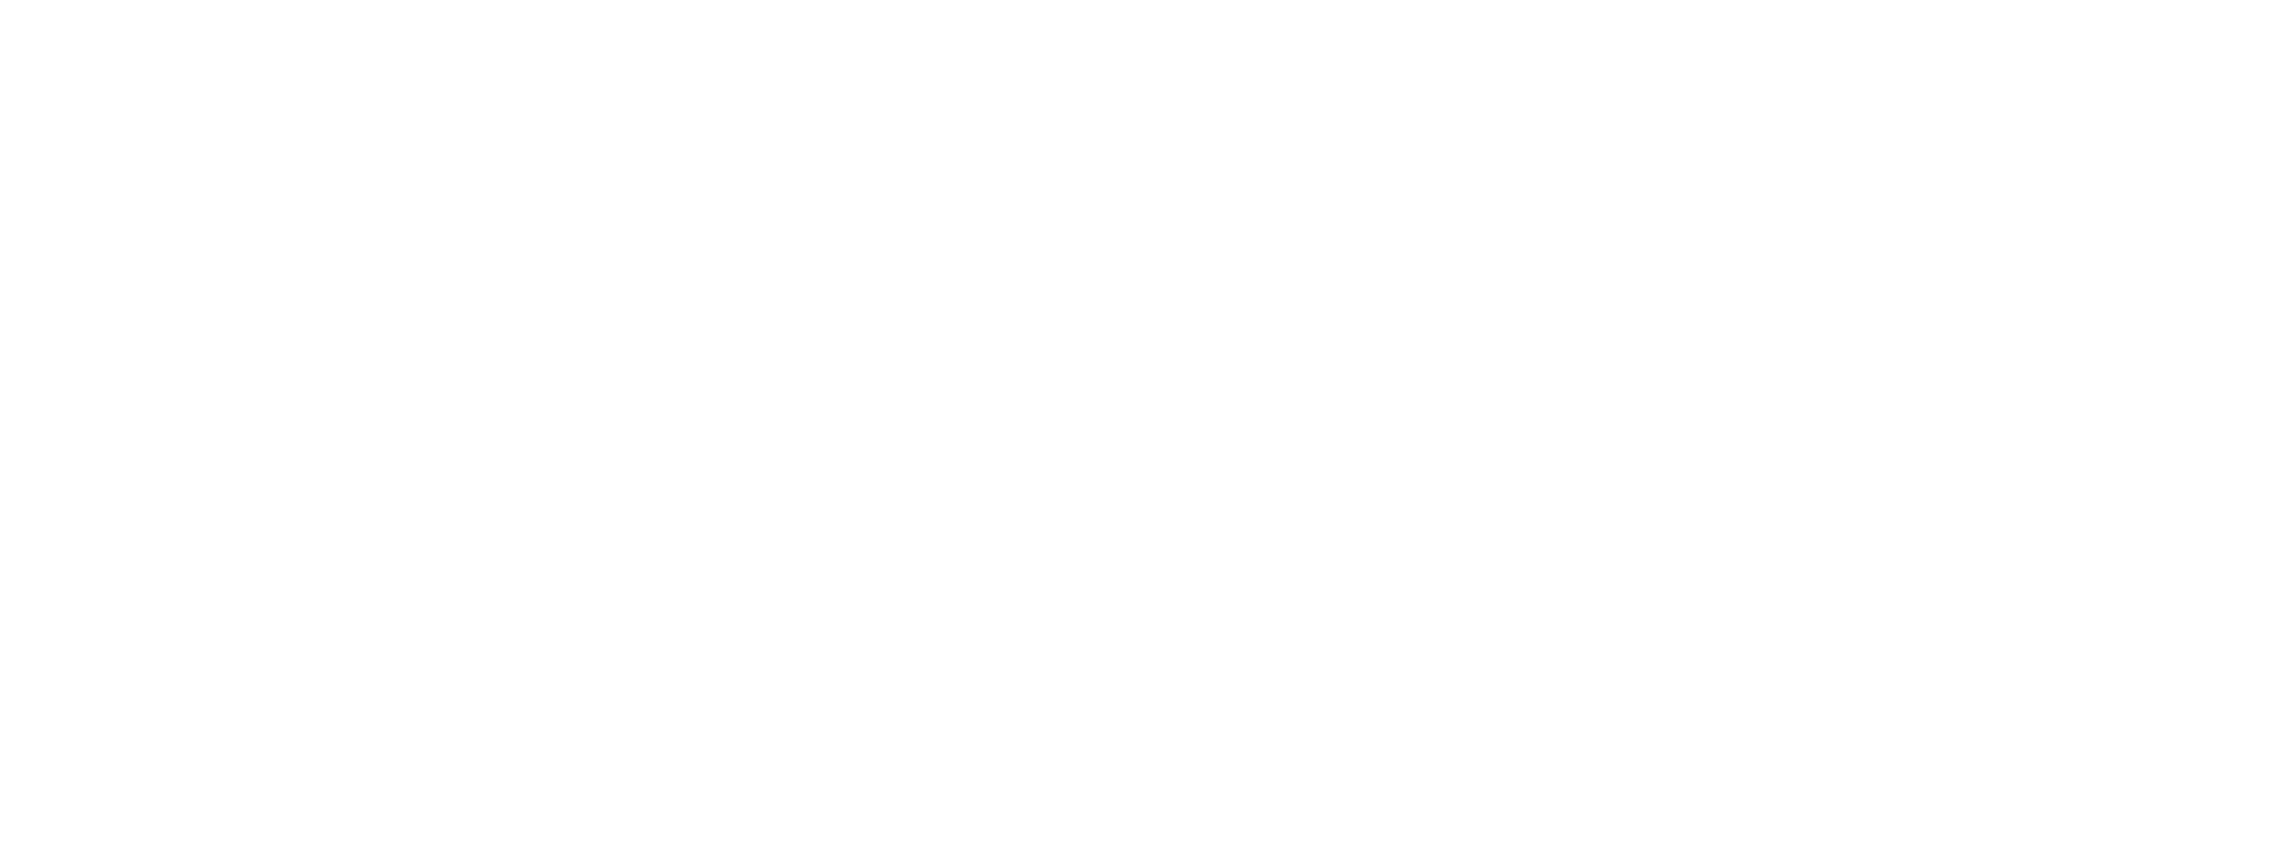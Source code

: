 // vim: set nomodifiable : DO NOT EDIT
//
// Edit "support/dotifyDependencyGraph.ts" and run "make docs" instead.
//
// @generated

digraph dependency_graph {
  bgcolor = "transparent";

  node[color = "white", fontcolor = "white"]; "@masochist/benchmark"
  node[color = "white", fontcolor = "white"]; "@masochist/client"
  node[color = "white", fontcolor = "white"]; "@masochist/codegen"
  node[color = "white", fontcolor = "white"]; "@masochist/common"
  node[color = "white", fontcolor = "white"]; "@masochist/compiler"
  node[color = "white", fontcolor = "white"]; "@masochist/graphql"
  node[color = "white", fontcolor = "white"]; "@masochist/legacy"
  node[color = "white", fontcolor = "white"]; "@masochist/lexer"
  node[color = "white", fontcolor = "white"]; "@masochist/parser"
  node[color = "white", fontcolor = "white"]; "@masochist/server"
  node[color = "white", fontcolor = "white"]; "@masochist/types"
  node[color = "white", fontcolor = "white"]; "@masochist/typescript"

  "@masochist/benchmark" -> "@masochist/common" [color = "white", fontcolor = "white"];
  "@masochist/benchmark" -> "@masochist/graphql" [color = "white", fontcolor = "white"];
  "@masochist/benchmark" -> "@masochist/legacy" [color = "white", fontcolor = "white"];
  "@masochist/benchmark" -> "@masochist/lexer" [color = "white", fontcolor = "white"];
  "@masochist/benchmark" -> "@masochist/parser" [color = "white", fontcolor = "white"];
  "@masochist/benchmark" -> "graphql" [color = "white", fontcolor = "white"];
  "@masochist/codegen" -> "@masochist/common" [color = "white", fontcolor = "white"];
  "@masochist/codegen" -> "@masochist/types" [color = "white", fontcolor = "white"];
  "@masochist/graphql" -> "@masochist/codegen" [color = "white", fontcolor = "white"];
  "@masochist/graphql" -> "@masochist/common" [color = "white", fontcolor = "white"];
  "@masochist/graphql" -> "@masochist/lexer" [color = "white", fontcolor = "white"];
  "@masochist/graphql" -> "@masochist/parser" [color = "white", fontcolor = "white"];
  "@masochist/graphql" -> "@masochist/types" [color = "white", fontcolor = "white"];
  "@masochist/legacy" -> "@masochist/common" [color = "white", fontcolor = "white"];
  "@masochist/lexer" -> "@masochist/codegen" [color = "white", fontcolor = "white"];
  "@masochist/lexer" -> "@masochist/common" [color = "white", fontcolor = "white"];
  "@masochist/lexer" -> "@masochist/types" [color = "white", fontcolor = "white"];
  "@masochist/parser" -> "@masochist/codegen" [color = "white", fontcolor = "white"];
  "@masochist/parser" -> "@masochist/common" [color = "white", fontcolor = "white"];
  "@masochist/parser" -> "@masochist/lexer" [color = "white", fontcolor = "white"];
  "@masochist/parser" -> "@masochist/types" [color = "white", fontcolor = "white"];
  "@masochist/typescript" -> "@masochist/codegen" [color = "white", fontcolor = "white"];
  "@masochist/typescript" -> "@masochist/common" [color = "white", fontcolor = "white"];
  "@masochist/typescript" -> "@masochist/lexer" [color = "white", fontcolor = "white"];
  "@masochist/typescript" -> "@masochist/parser" [color = "white", fontcolor = "white"];
  "@masochist/typescript" -> "@masochist/types" [color = "white", fontcolor = "white"];
}

